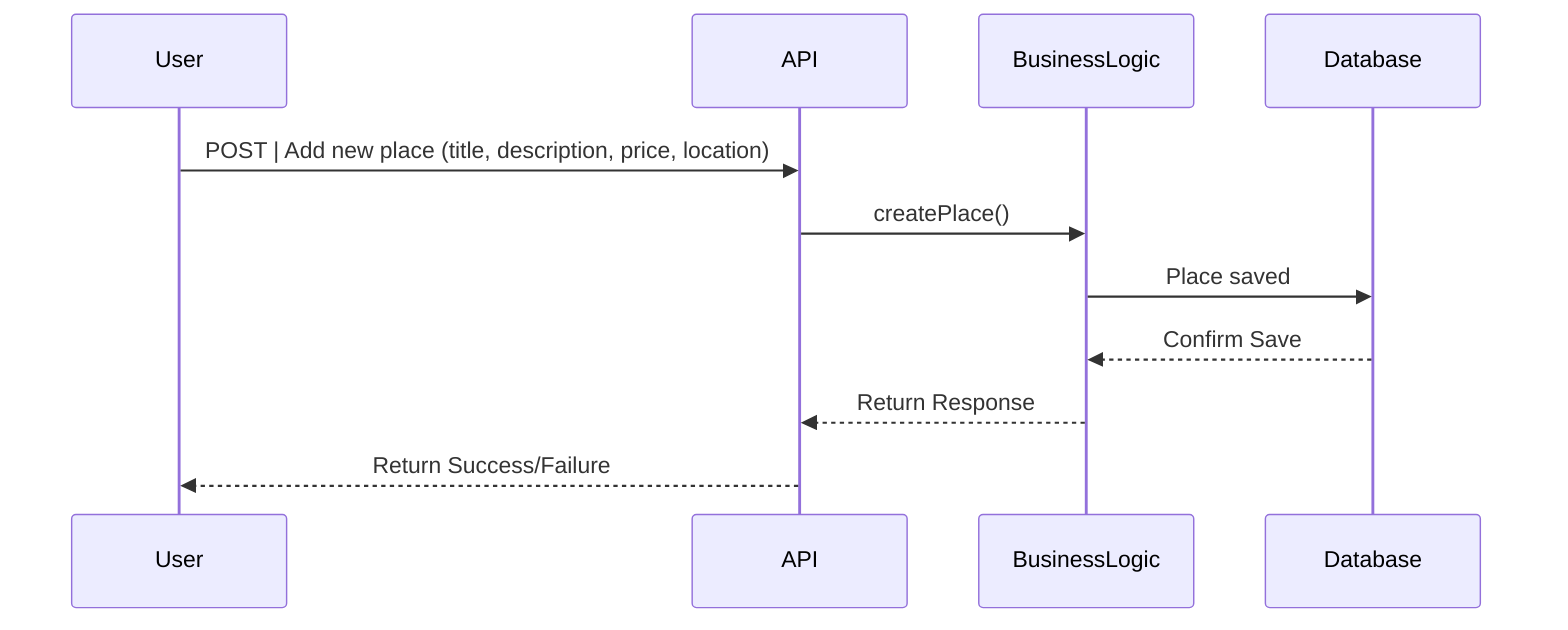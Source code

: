 sequenceDiagram
participant User
participant API
participant BusinessLogic
participant Database

User->>API: POST | Add new place (title, description, price, location)
API->>BusinessLogic: createPlace()
BusinessLogic->>Database: Place saved
Database-->>BusinessLogic: Confirm Save
BusinessLogic-->>API: Return Response
API-->>User: Return Success/Failure